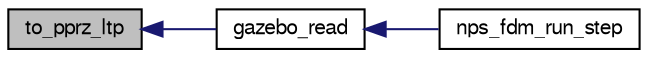 digraph "to_pprz_ltp"
{
  edge [fontname="FreeSans",fontsize="10",labelfontname="FreeSans",labelfontsize="10"];
  node [fontname="FreeSans",fontsize="10",shape=record];
  rankdir="LR";
  Node1 [label="to_pprz_ltp",height=0.2,width=0.4,color="black", fillcolor="grey75", style="filled", fontcolor="black"];
  Node1 -> Node2 [dir="back",color="midnightblue",fontsize="10",style="solid",fontname="FreeSans"];
  Node2 [label="gazebo_read",height=0.2,width=0.4,color="black", fillcolor="white", style="filled",URL="$nps__fdm__gazebo_8cpp.html#a9708e7004fa19d0d9fbbbf480fa7829b",tooltip="Read Gazebo&#39;s simulation state and store the results in the fdm struct used by NPS. "];
  Node2 -> Node3 [dir="back",color="midnightblue",fontsize="10",style="solid",fontname="FreeSans"];
  Node3 [label="nps_fdm_run_step",height=0.2,width=0.4,color="black", fillcolor="white", style="filled",URL="$nps__fdm__gazebo_8cpp.html#a24746b271a6ab9bdeb9bca0b29be61bf",tooltip="Update the simulation state. "];
}
